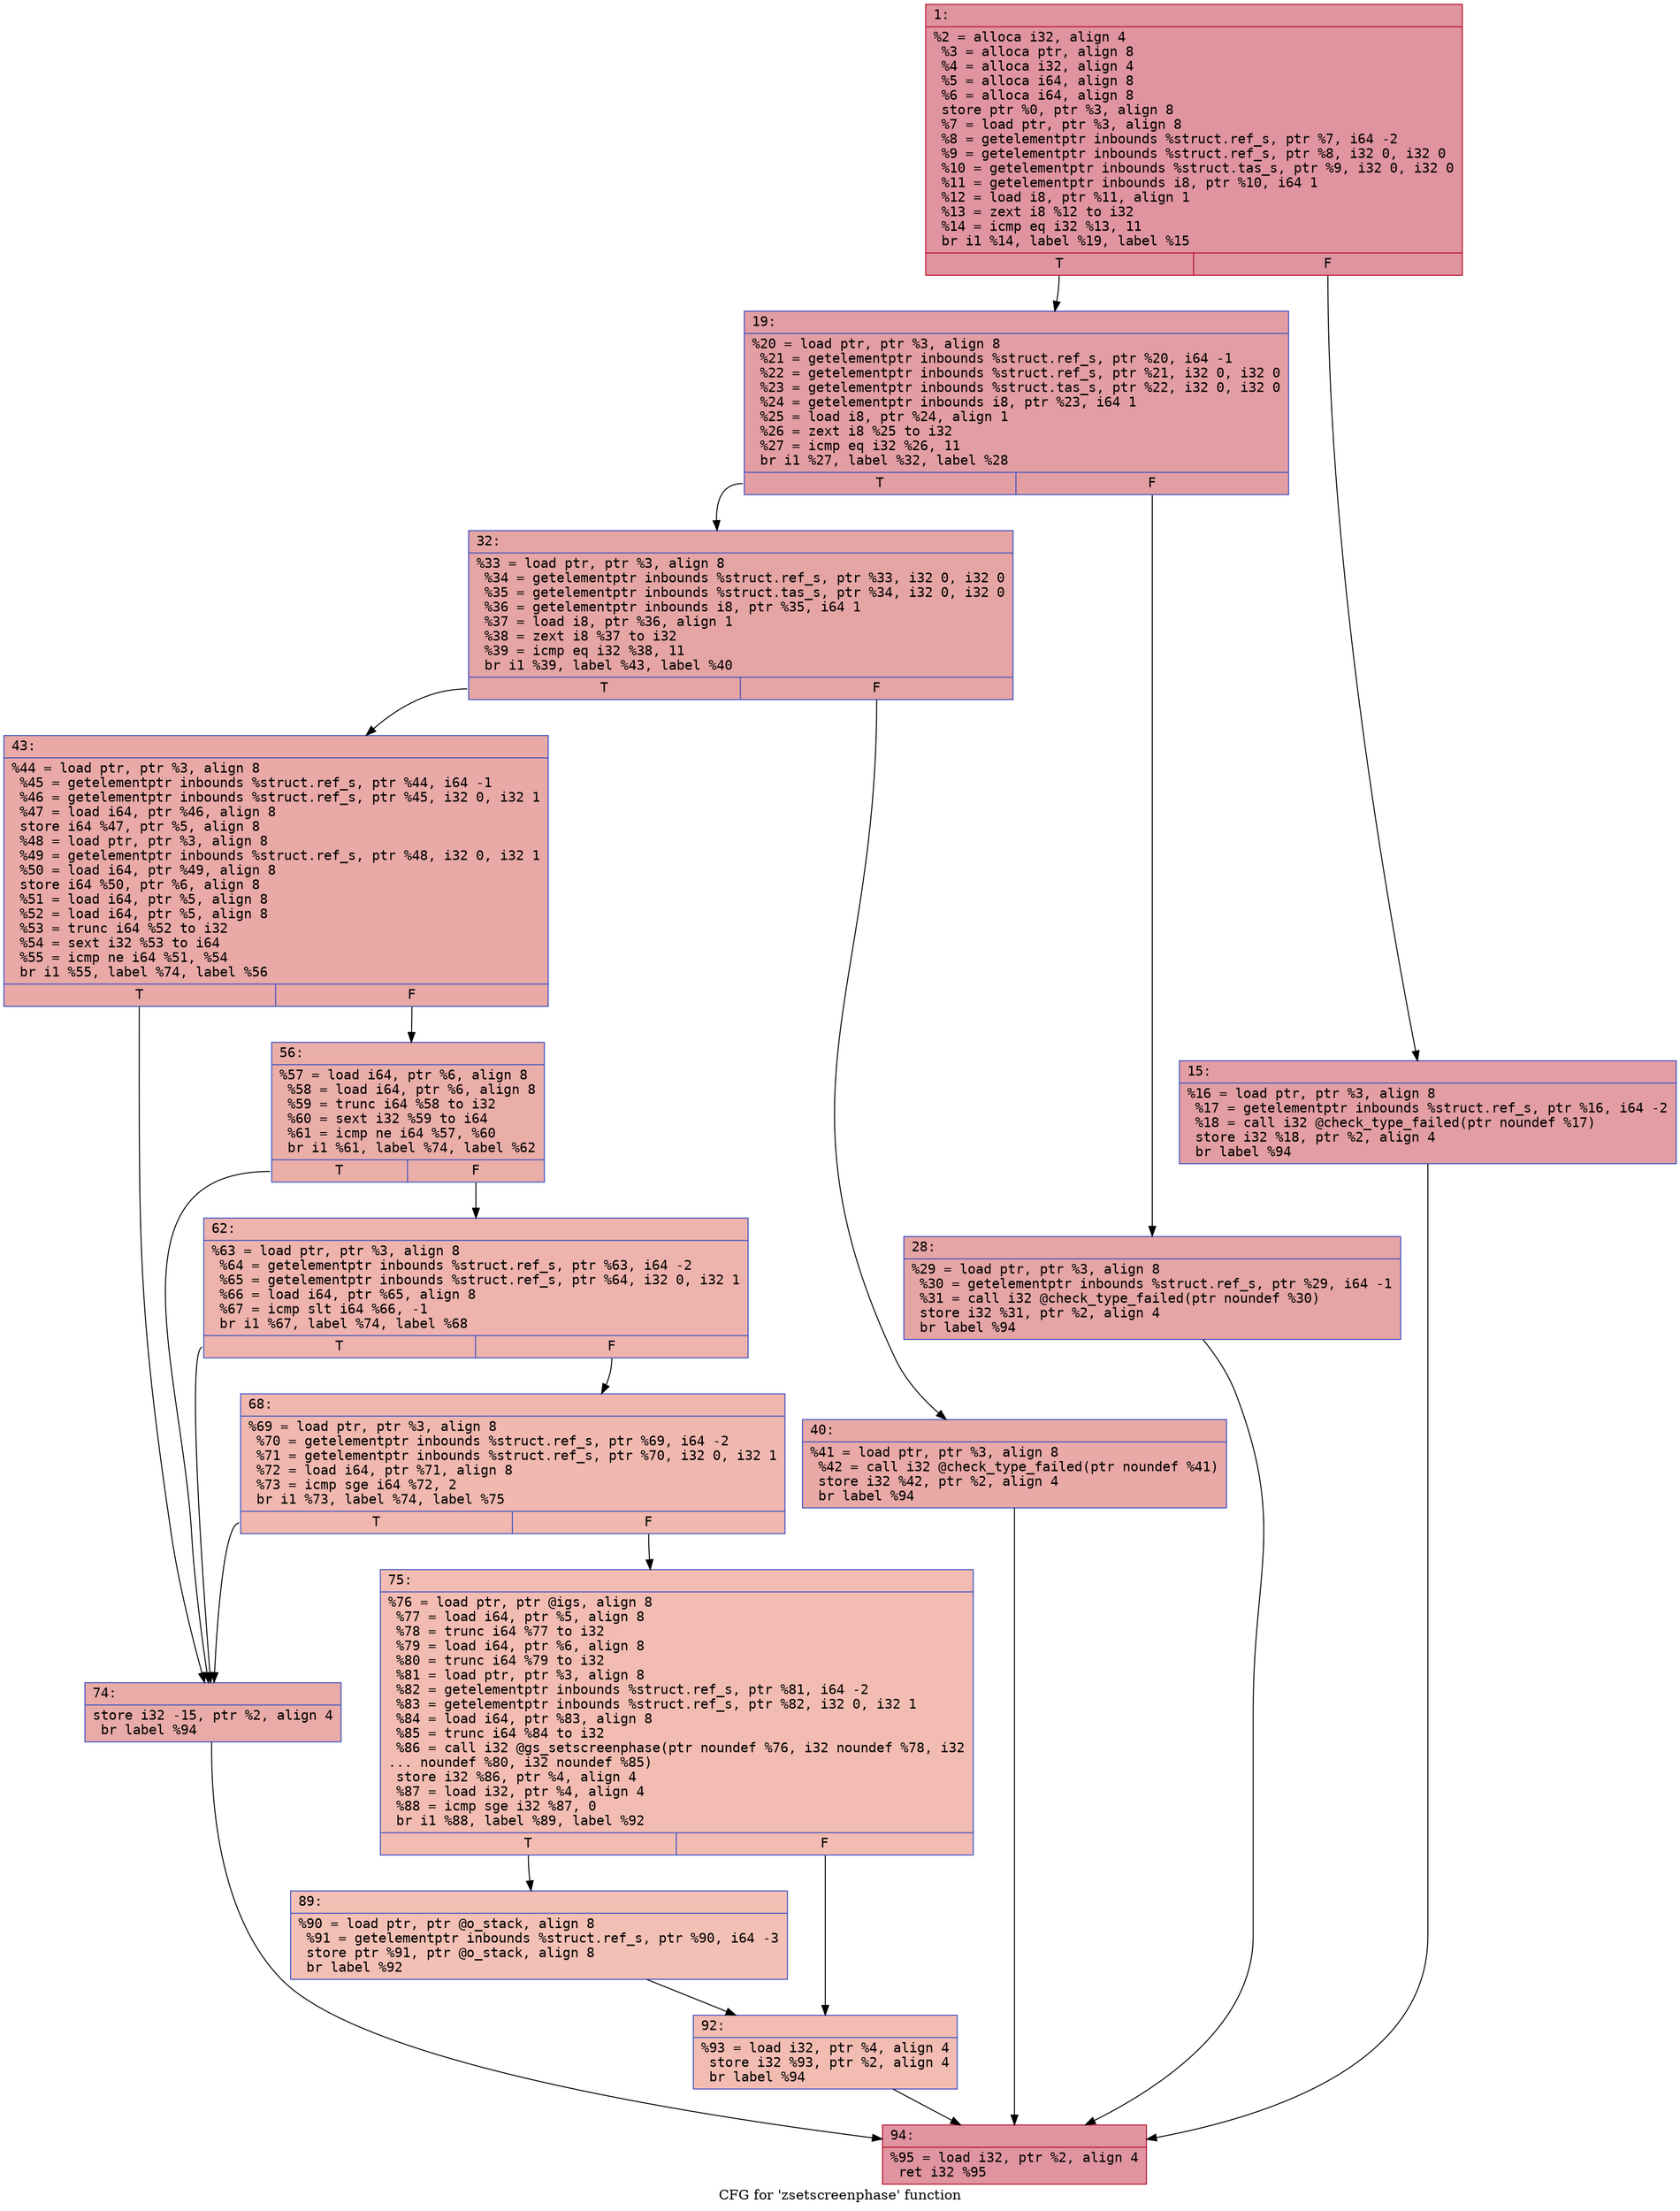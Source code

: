 digraph "CFG for 'zsetscreenphase' function" {
	label="CFG for 'zsetscreenphase' function";

	Node0x6000030d63f0 [shape=record,color="#b70d28ff", style=filled, fillcolor="#b70d2870" fontname="Courier",label="{1:\l|  %2 = alloca i32, align 4\l  %3 = alloca ptr, align 8\l  %4 = alloca i32, align 4\l  %5 = alloca i64, align 8\l  %6 = alloca i64, align 8\l  store ptr %0, ptr %3, align 8\l  %7 = load ptr, ptr %3, align 8\l  %8 = getelementptr inbounds %struct.ref_s, ptr %7, i64 -2\l  %9 = getelementptr inbounds %struct.ref_s, ptr %8, i32 0, i32 0\l  %10 = getelementptr inbounds %struct.tas_s, ptr %9, i32 0, i32 0\l  %11 = getelementptr inbounds i8, ptr %10, i64 1\l  %12 = load i8, ptr %11, align 1\l  %13 = zext i8 %12 to i32\l  %14 = icmp eq i32 %13, 11\l  br i1 %14, label %19, label %15\l|{<s0>T|<s1>F}}"];
	Node0x6000030d63f0:s0 -> Node0x6000030d6490[tooltip="1 -> 19\nProbability 50.00%" ];
	Node0x6000030d63f0:s1 -> Node0x6000030d6440[tooltip="1 -> 15\nProbability 50.00%" ];
	Node0x6000030d6440 [shape=record,color="#3d50c3ff", style=filled, fillcolor="#be242e70" fontname="Courier",label="{15:\l|  %16 = load ptr, ptr %3, align 8\l  %17 = getelementptr inbounds %struct.ref_s, ptr %16, i64 -2\l  %18 = call i32 @check_type_failed(ptr noundef %17)\l  store i32 %18, ptr %2, align 4\l  br label %94\l}"];
	Node0x6000030d6440 -> Node0x6000030d6850[tooltip="15 -> 94\nProbability 100.00%" ];
	Node0x6000030d6490 [shape=record,color="#3d50c3ff", style=filled, fillcolor="#be242e70" fontname="Courier",label="{19:\l|  %20 = load ptr, ptr %3, align 8\l  %21 = getelementptr inbounds %struct.ref_s, ptr %20, i64 -1\l  %22 = getelementptr inbounds %struct.ref_s, ptr %21, i32 0, i32 0\l  %23 = getelementptr inbounds %struct.tas_s, ptr %22, i32 0, i32 0\l  %24 = getelementptr inbounds i8, ptr %23, i64 1\l  %25 = load i8, ptr %24, align 1\l  %26 = zext i8 %25 to i32\l  %27 = icmp eq i32 %26, 11\l  br i1 %27, label %32, label %28\l|{<s0>T|<s1>F}}"];
	Node0x6000030d6490:s0 -> Node0x6000030d6530[tooltip="19 -> 32\nProbability 50.00%" ];
	Node0x6000030d6490:s1 -> Node0x6000030d64e0[tooltip="19 -> 28\nProbability 50.00%" ];
	Node0x6000030d64e0 [shape=record,color="#3d50c3ff", style=filled, fillcolor="#c5333470" fontname="Courier",label="{28:\l|  %29 = load ptr, ptr %3, align 8\l  %30 = getelementptr inbounds %struct.ref_s, ptr %29, i64 -1\l  %31 = call i32 @check_type_failed(ptr noundef %30)\l  store i32 %31, ptr %2, align 4\l  br label %94\l}"];
	Node0x6000030d64e0 -> Node0x6000030d6850[tooltip="28 -> 94\nProbability 100.00%" ];
	Node0x6000030d6530 [shape=record,color="#3d50c3ff", style=filled, fillcolor="#c5333470" fontname="Courier",label="{32:\l|  %33 = load ptr, ptr %3, align 8\l  %34 = getelementptr inbounds %struct.ref_s, ptr %33, i32 0, i32 0\l  %35 = getelementptr inbounds %struct.tas_s, ptr %34, i32 0, i32 0\l  %36 = getelementptr inbounds i8, ptr %35, i64 1\l  %37 = load i8, ptr %36, align 1\l  %38 = zext i8 %37 to i32\l  %39 = icmp eq i32 %38, 11\l  br i1 %39, label %43, label %40\l|{<s0>T|<s1>F}}"];
	Node0x6000030d6530:s0 -> Node0x6000030d65d0[tooltip="32 -> 43\nProbability 50.00%" ];
	Node0x6000030d6530:s1 -> Node0x6000030d6580[tooltip="32 -> 40\nProbability 50.00%" ];
	Node0x6000030d6580 [shape=record,color="#3d50c3ff", style=filled, fillcolor="#ca3b3770" fontname="Courier",label="{40:\l|  %41 = load ptr, ptr %3, align 8\l  %42 = call i32 @check_type_failed(ptr noundef %41)\l  store i32 %42, ptr %2, align 4\l  br label %94\l}"];
	Node0x6000030d6580 -> Node0x6000030d6850[tooltip="40 -> 94\nProbability 100.00%" ];
	Node0x6000030d65d0 [shape=record,color="#3d50c3ff", style=filled, fillcolor="#ca3b3770" fontname="Courier",label="{43:\l|  %44 = load ptr, ptr %3, align 8\l  %45 = getelementptr inbounds %struct.ref_s, ptr %44, i64 -1\l  %46 = getelementptr inbounds %struct.ref_s, ptr %45, i32 0, i32 1\l  %47 = load i64, ptr %46, align 8\l  store i64 %47, ptr %5, align 8\l  %48 = load ptr, ptr %3, align 8\l  %49 = getelementptr inbounds %struct.ref_s, ptr %48, i32 0, i32 1\l  %50 = load i64, ptr %49, align 8\l  store i64 %50, ptr %6, align 8\l  %51 = load i64, ptr %5, align 8\l  %52 = load i64, ptr %5, align 8\l  %53 = trunc i64 %52 to i32\l  %54 = sext i32 %53 to i64\l  %55 = icmp ne i64 %51, %54\l  br i1 %55, label %74, label %56\l|{<s0>T|<s1>F}}"];
	Node0x6000030d65d0:s0 -> Node0x6000030d6710[tooltip="43 -> 74\nProbability 50.00%" ];
	Node0x6000030d65d0:s1 -> Node0x6000030d6620[tooltip="43 -> 56\nProbability 50.00%" ];
	Node0x6000030d6620 [shape=record,color="#3d50c3ff", style=filled, fillcolor="#d0473d70" fontname="Courier",label="{56:\l|  %57 = load i64, ptr %6, align 8\l  %58 = load i64, ptr %6, align 8\l  %59 = trunc i64 %58 to i32\l  %60 = sext i32 %59 to i64\l  %61 = icmp ne i64 %57, %60\l  br i1 %61, label %74, label %62\l|{<s0>T|<s1>F}}"];
	Node0x6000030d6620:s0 -> Node0x6000030d6710[tooltip="56 -> 74\nProbability 50.00%" ];
	Node0x6000030d6620:s1 -> Node0x6000030d6670[tooltip="56 -> 62\nProbability 50.00%" ];
	Node0x6000030d6670 [shape=record,color="#3d50c3ff", style=filled, fillcolor="#d6524470" fontname="Courier",label="{62:\l|  %63 = load ptr, ptr %3, align 8\l  %64 = getelementptr inbounds %struct.ref_s, ptr %63, i64 -2\l  %65 = getelementptr inbounds %struct.ref_s, ptr %64, i32 0, i32 1\l  %66 = load i64, ptr %65, align 8\l  %67 = icmp slt i64 %66, -1\l  br i1 %67, label %74, label %68\l|{<s0>T|<s1>F}}"];
	Node0x6000030d6670:s0 -> Node0x6000030d6710[tooltip="62 -> 74\nProbability 50.00%" ];
	Node0x6000030d6670:s1 -> Node0x6000030d66c0[tooltip="62 -> 68\nProbability 50.00%" ];
	Node0x6000030d66c0 [shape=record,color="#3d50c3ff", style=filled, fillcolor="#dc5d4a70" fontname="Courier",label="{68:\l|  %69 = load ptr, ptr %3, align 8\l  %70 = getelementptr inbounds %struct.ref_s, ptr %69, i64 -2\l  %71 = getelementptr inbounds %struct.ref_s, ptr %70, i32 0, i32 1\l  %72 = load i64, ptr %71, align 8\l  %73 = icmp sge i64 %72, 2\l  br i1 %73, label %74, label %75\l|{<s0>T|<s1>F}}"];
	Node0x6000030d66c0:s0 -> Node0x6000030d6710[tooltip="68 -> 74\nProbability 50.00%" ];
	Node0x6000030d66c0:s1 -> Node0x6000030d6760[tooltip="68 -> 75\nProbability 50.00%" ];
	Node0x6000030d6710 [shape=record,color="#3d50c3ff", style=filled, fillcolor="#cc403a70" fontname="Courier",label="{74:\l|  store i32 -15, ptr %2, align 4\l  br label %94\l}"];
	Node0x6000030d6710 -> Node0x6000030d6850[tooltip="74 -> 94\nProbability 100.00%" ];
	Node0x6000030d6760 [shape=record,color="#3d50c3ff", style=filled, fillcolor="#e1675170" fontname="Courier",label="{75:\l|  %76 = load ptr, ptr @igs, align 8\l  %77 = load i64, ptr %5, align 8\l  %78 = trunc i64 %77 to i32\l  %79 = load i64, ptr %6, align 8\l  %80 = trunc i64 %79 to i32\l  %81 = load ptr, ptr %3, align 8\l  %82 = getelementptr inbounds %struct.ref_s, ptr %81, i64 -2\l  %83 = getelementptr inbounds %struct.ref_s, ptr %82, i32 0, i32 1\l  %84 = load i64, ptr %83, align 8\l  %85 = trunc i64 %84 to i32\l  %86 = call i32 @gs_setscreenphase(ptr noundef %76, i32 noundef %78, i32\l... noundef %80, i32 noundef %85)\l  store i32 %86, ptr %4, align 4\l  %87 = load i32, ptr %4, align 4\l  %88 = icmp sge i32 %87, 0\l  br i1 %88, label %89, label %92\l|{<s0>T|<s1>F}}"];
	Node0x6000030d6760:s0 -> Node0x6000030d67b0[tooltip="75 -> 89\nProbability 50.00%" ];
	Node0x6000030d6760:s1 -> Node0x6000030d6800[tooltip="75 -> 92\nProbability 50.00%" ];
	Node0x6000030d67b0 [shape=record,color="#3d50c3ff", style=filled, fillcolor="#e5705870" fontname="Courier",label="{89:\l|  %90 = load ptr, ptr @o_stack, align 8\l  %91 = getelementptr inbounds %struct.ref_s, ptr %90, i64 -3\l  store ptr %91, ptr @o_stack, align 8\l  br label %92\l}"];
	Node0x6000030d67b0 -> Node0x6000030d6800[tooltip="89 -> 92\nProbability 100.00%" ];
	Node0x6000030d6800 [shape=record,color="#3d50c3ff", style=filled, fillcolor="#e1675170" fontname="Courier",label="{92:\l|  %93 = load i32, ptr %4, align 4\l  store i32 %93, ptr %2, align 4\l  br label %94\l}"];
	Node0x6000030d6800 -> Node0x6000030d6850[tooltip="92 -> 94\nProbability 100.00%" ];
	Node0x6000030d6850 [shape=record,color="#b70d28ff", style=filled, fillcolor="#b70d2870" fontname="Courier",label="{94:\l|  %95 = load i32, ptr %2, align 4\l  ret i32 %95\l}"];
}
